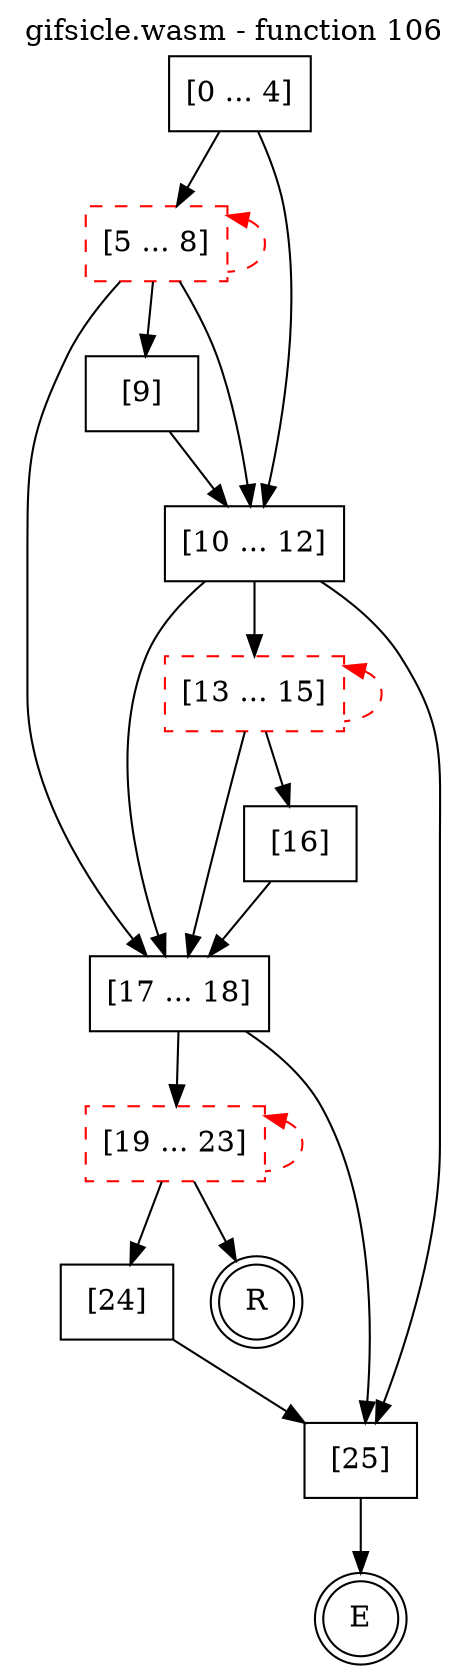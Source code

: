 digraph finite_state_machine {
    label = "gifsicle.wasm - function 106"
    labelloc =  t
    labelfontsize = 16
    labelfontcolor = black
    labelfontname = "Helvetica"
    node [shape = doublecircle]; E R ;
    node [shape = box];
    node [shape=box, color=black, style=solid] 0[label="[0 ... 4]"]
    node [shape=box, color=red, style=dashed] 5[label="[5 ... 8]"]
    node [shape=box, color=black, style=solid] 9[label="[9]"]
    node [shape=box, color=black, style=solid] 10[label="[10 ... 12]"]
    node [shape=box, color=red, style=dashed] 13[label="[13 ... 15]"]
    node [shape=box, color=black, style=solid] 16[label="[16]"]
    node [shape=box, color=black, style=solid] 17[label="[17 ... 18]"]
    node [shape=box, color=red, style=dashed] 19[label="[19 ... 23]"]
    node [shape=box, color=black, style=solid] 24[label="[24]"]
    node [shape=box, color=black, style=solid] 25[label="[25]"]
    node [shape=box, color=black, style=solid] R[label="R"]
    0 -> 5;
    0 -> 10;
    5 -> 9;
    5 -> 10;
    5 -> 17;
    5 -> 5[style="dashed" color="red" dir=back];
    9 -> 10;
    10 -> 13;
    10 -> 17;
    10 -> 25;
    13 -> 16;
    13 -> 17;
    13 -> 13[style="dashed" color="red" dir=back];
    16 -> 17;
    17 -> 19;
    17 -> 25;
    19 -> 24;
    19 -> R;
    19 -> 19[style="dashed" color="red" dir=back];
    24 -> 25;
    25 -> E;
}
